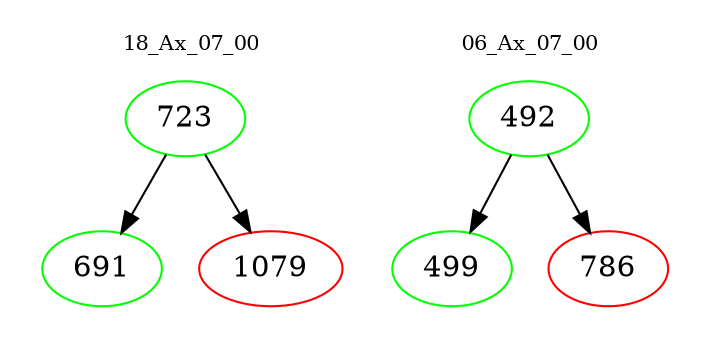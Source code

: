 digraph{
subgraph cluster_0 {
color = white
label = "18_Ax_07_00";
fontsize=10;
T0_723 [label="723", color="green"]
T0_723 -> T0_691 [color="black"]
T0_691 [label="691", color="green"]
T0_723 -> T0_1079 [color="black"]
T0_1079 [label="1079", color="red"]
}
subgraph cluster_1 {
color = white
label = "06_Ax_07_00";
fontsize=10;
T1_492 [label="492", color="green"]
T1_492 -> T1_499 [color="black"]
T1_499 [label="499", color="green"]
T1_492 -> T1_786 [color="black"]
T1_786 [label="786", color="red"]
}
}
